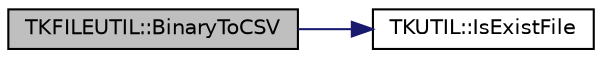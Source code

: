digraph "TKFILEUTIL::BinaryToCSV"
{
  edge [fontname="Helvetica",fontsize="10",labelfontname="Helvetica",labelfontsize="10"];
  node [fontname="Helvetica",fontsize="10",shape=record];
  rankdir="LR";
  Node0 [label="TKFILEUTIL::BinaryToCSV",height=0.2,width=0.4,color="black", fillcolor="grey75", style="filled", fontcolor="black"];
  Node0 -> Node1 [color="midnightblue",fontsize="10",style="solid"];
  Node1 [label="TKUTIL::IsExistFile",height=0.2,width=0.4,color="black", fillcolor="white", style="filled",URL="$namespace_t_k_u_t_i_l.html#ab26eef58ef280f33492f52cb4fbe6b5d"];
}
